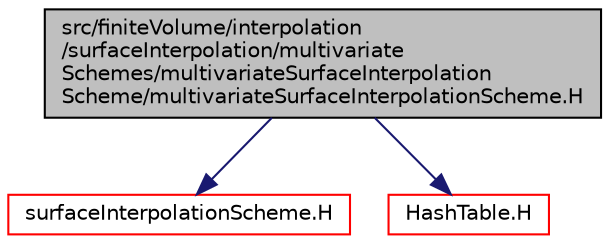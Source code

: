 digraph "src/finiteVolume/interpolation/surfaceInterpolation/multivariateSchemes/multivariateSurfaceInterpolationScheme/multivariateSurfaceInterpolationScheme.H"
{
  bgcolor="transparent";
  edge [fontname="Helvetica",fontsize="10",labelfontname="Helvetica",labelfontsize="10"];
  node [fontname="Helvetica",fontsize="10",shape=record];
  Node0 [label="src/finiteVolume/interpolation\l/surfaceInterpolation/multivariate\lSchemes/multivariateSurfaceInterpolation\lScheme/multivariateSurfaceInterpolationScheme.H",height=0.2,width=0.4,color="black", fillcolor="grey75", style="filled", fontcolor="black"];
  Node0 -> Node1 [color="midnightblue",fontsize="10",style="solid",fontname="Helvetica"];
  Node1 [label="surfaceInterpolationScheme.H",height=0.2,width=0.4,color="red",URL="$a04514.html"];
  Node0 -> Node90 [color="midnightblue",fontsize="10",style="solid",fontname="Helvetica"];
  Node90 [label="HashTable.H",height=0.2,width=0.4,color="red",URL="$a09179.html"];
}

